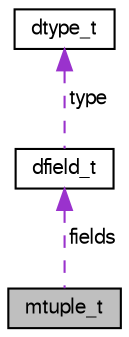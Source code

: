 digraph "mtuple_t"
{
  bgcolor="transparent";
  edge [fontname="FreeSans",fontsize="10",labelfontname="FreeSans",labelfontsize="10"];
  node [fontname="FreeSans",fontsize="10",shape=record];
  Node1 [label="mtuple_t",height=0.2,width=0.4,color="black", fillcolor="grey75", style="filled" fontcolor="black"];
  Node2 -> Node1 [dir="back",color="darkorchid3",fontsize="10",style="dashed",label=" fields" ,fontname="FreeSans"];
  Node2 [label="dfield_t",height=0.2,width=0.4,color="black",URL="$structdfield__t.html"];
  Node3 -> Node2 [dir="back",color="darkorchid3",fontsize="10",style="dashed",label=" type" ,fontname="FreeSans"];
  Node3 [label="dtype_t",height=0.2,width=0.4,color="black",URL="$structdtype__t.html"];
}

